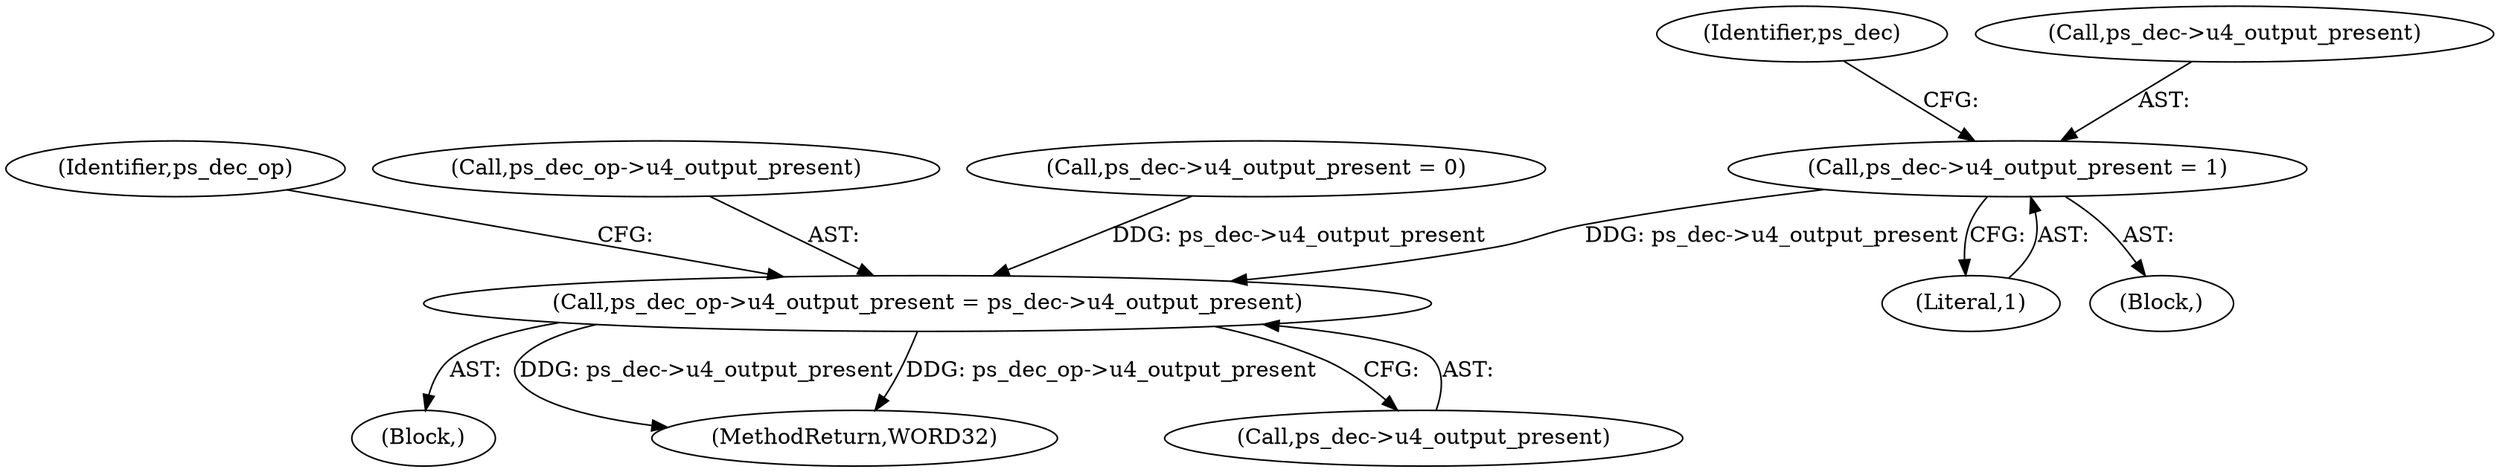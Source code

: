 digraph "0_Android_494561291a503840f385fbcd11d9bc5f4dc502b8@pointer" {
"1000764" [label="(Call,ps_dec->u4_output_present = 1)"];
"1000798" [label="(Call,ps_dec_op->u4_output_present = ps_dec->u4_output_present)"];
"1000807" [label="(Identifier,ps_dec_op)"];
"1000798" [label="(Call,ps_dec_op->u4_output_present = ps_dec->u4_output_present)"];
"1000712" [label="(Block,)"];
"1000799" [label="(Call,ps_dec_op->u4_output_present)"];
"1002226" [label="(MethodReturn,WORD32)"];
"1000770" [label="(Identifier,ps_dec)"];
"1000347" [label="(Call,ps_dec->u4_output_present = 0)"];
"1000768" [label="(Literal,1)"];
"1000802" [label="(Call,ps_dec->u4_output_present)"];
"1000765" [label="(Call,ps_dec->u4_output_present)"];
"1000764" [label="(Call,ps_dec->u4_output_present = 1)"];
"1000730" [label="(Block,)"];
"1000764" -> "1000730"  [label="AST: "];
"1000764" -> "1000768"  [label="CFG: "];
"1000765" -> "1000764"  [label="AST: "];
"1000768" -> "1000764"  [label="AST: "];
"1000770" -> "1000764"  [label="CFG: "];
"1000764" -> "1000798"  [label="DDG: ps_dec->u4_output_present"];
"1000798" -> "1000712"  [label="AST: "];
"1000798" -> "1000802"  [label="CFG: "];
"1000799" -> "1000798"  [label="AST: "];
"1000802" -> "1000798"  [label="AST: "];
"1000807" -> "1000798"  [label="CFG: "];
"1000798" -> "1002226"  [label="DDG: ps_dec->u4_output_present"];
"1000798" -> "1002226"  [label="DDG: ps_dec_op->u4_output_present"];
"1000347" -> "1000798"  [label="DDG: ps_dec->u4_output_present"];
}

